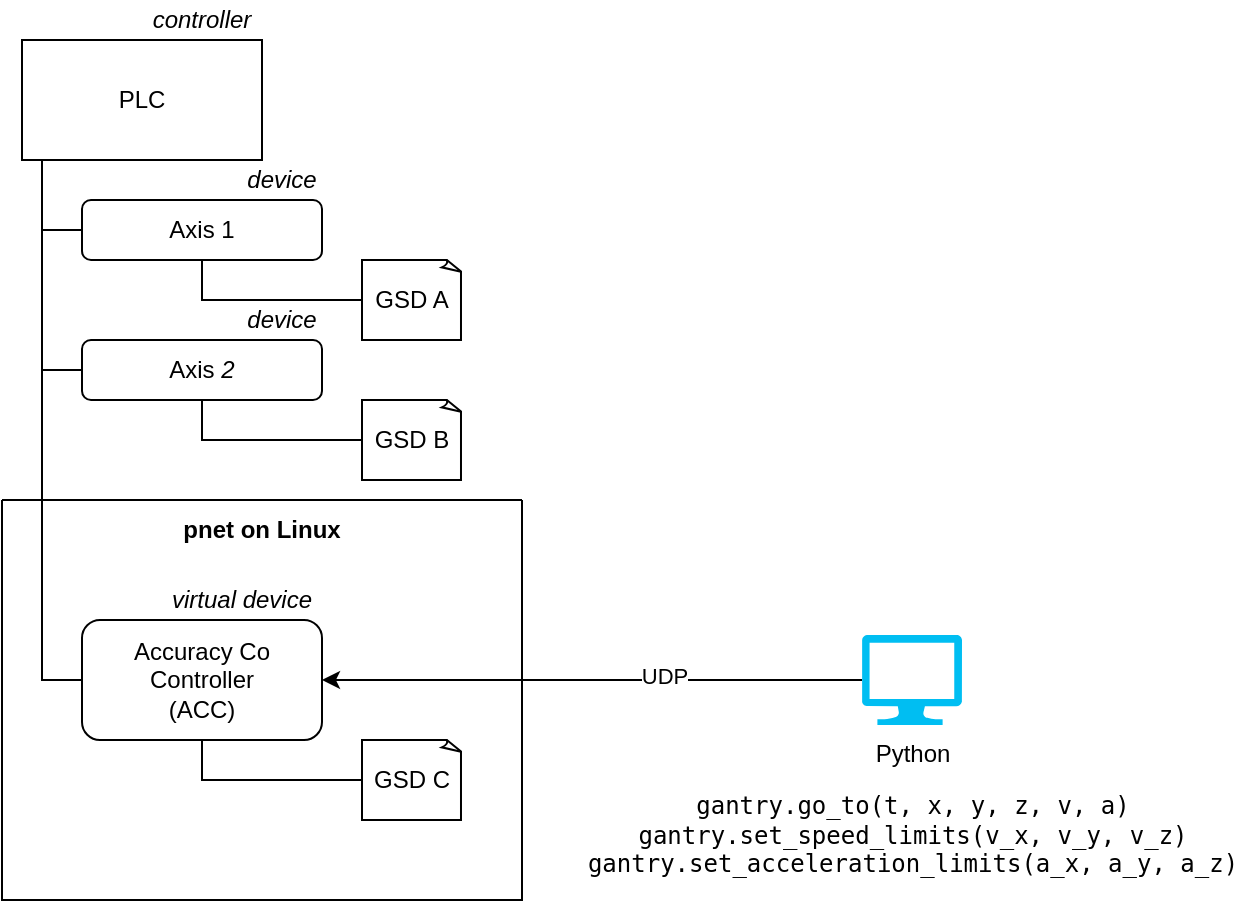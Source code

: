 <mxfile version="20.8.1" type="github">
  <diagram id="7lGQXFfnrCM3LfUt94uL" name="Page-1">
    <mxGraphModel dx="1122" dy="734" grid="1" gridSize="10" guides="1" tooltips="1" connect="1" arrows="1" fold="1" page="1" pageScale="1" pageWidth="850" pageHeight="1100" math="0" shadow="0">
      <root>
        <mxCell id="0" />
        <mxCell id="1" parent="0" />
        <mxCell id="hQnvw_6kECJiyrSSrivd-7" style="edgeStyle=orthogonalEdgeStyle;rounded=0;orthogonalLoop=1;jettySize=auto;html=1;exitX=0;exitY=1;exitDx=0;exitDy=0;entryX=0;entryY=0.5;entryDx=0;entryDy=0;strokeColor=default;endArrow=none;endFill=0;" parent="1" source="hQnvw_6kECJiyrSSrivd-1" target="hQnvw_6kECJiyrSSrivd-4" edge="1">
          <mxGeometry relative="1" as="geometry">
            <Array as="points">
              <mxPoint x="180" y="180" />
              <mxPoint x="180" y="215" />
            </Array>
          </mxGeometry>
        </mxCell>
        <mxCell id="hQnvw_6kECJiyrSSrivd-1" value="&lt;div&gt;PLC&lt;/div&gt;" style="rounded=0;whiteSpace=wrap;html=1;" parent="1" vertex="1">
          <mxGeometry x="170" y="120" width="120" height="60" as="geometry" />
        </mxCell>
        <mxCell id="hQnvw_6kECJiyrSSrivd-4" value="&lt;div&gt;Axis 1&lt;/div&gt;" style="rounded=1;whiteSpace=wrap;html=1;" parent="1" vertex="1">
          <mxGeometry x="200" y="200" width="120" height="30" as="geometry" />
        </mxCell>
        <mxCell id="hQnvw_6kECJiyrSSrivd-10" style="edgeStyle=orthogonalEdgeStyle;rounded=0;orthogonalLoop=1;jettySize=auto;html=1;exitX=0;exitY=0.5;exitDx=0;exitDy=0;strokeColor=default;endArrow=none;endFill=0;" parent="1" source="hQnvw_6kECJiyrSSrivd-8" edge="1">
          <mxGeometry relative="1" as="geometry">
            <mxPoint x="180" y="210" as="targetPoint" />
          </mxGeometry>
        </mxCell>
        <mxCell id="hQnvw_6kECJiyrSSrivd-8" value="&lt;div&gt;Axis &lt;i&gt;2&lt;/i&gt;&lt;br&gt;&lt;/div&gt;" style="rounded=1;whiteSpace=wrap;html=1;" parent="1" vertex="1">
          <mxGeometry x="200" y="270" width="120" height="30" as="geometry" />
        </mxCell>
        <mxCell id="hQnvw_6kECJiyrSSrivd-11" style="edgeStyle=orthogonalEdgeStyle;rounded=0;orthogonalLoop=1;jettySize=auto;html=1;exitX=0;exitY=0.5;exitDx=0;exitDy=0;strokeColor=default;endArrow=none;endFill=0;" parent="1" source="hQnvw_6kECJiyrSSrivd-9" edge="1">
          <mxGeometry relative="1" as="geometry">
            <mxPoint x="180" y="260" as="targetPoint" />
          </mxGeometry>
        </mxCell>
        <mxCell id="hQnvw_6kECJiyrSSrivd-12" value="&lt;i&gt;device&lt;/i&gt;" style="text;html=1;strokeColor=none;fillColor=none;align=center;verticalAlign=middle;whiteSpace=wrap;rounded=0;" parent="1" vertex="1">
          <mxGeometry x="280" y="180" width="40" height="20" as="geometry" />
        </mxCell>
        <mxCell id="hQnvw_6kECJiyrSSrivd-13" value="&lt;i&gt;device&lt;/i&gt;" style="text;html=1;strokeColor=none;fillColor=none;align=center;verticalAlign=middle;whiteSpace=wrap;rounded=0;" parent="1" vertex="1">
          <mxGeometry x="280" y="250" width="40" height="20" as="geometry" />
        </mxCell>
        <mxCell id="hQnvw_6kECJiyrSSrivd-15" value="&lt;i&gt;controller&lt;/i&gt;" style="text;html=1;strokeColor=none;fillColor=none;align=center;verticalAlign=middle;whiteSpace=wrap;rounded=0;" parent="1" vertex="1">
          <mxGeometry x="230" y="100" width="60" height="20" as="geometry" />
        </mxCell>
        <mxCell id="hQnvw_6kECJiyrSSrivd-22" style="edgeStyle=orthogonalEdgeStyle;rounded=0;orthogonalLoop=1;jettySize=auto;html=1;entryX=0.5;entryY=1;entryDx=0;entryDy=0;strokeColor=default;endArrow=none;endFill=0;" parent="1" source="hQnvw_6kECJiyrSSrivd-18" target="hQnvw_6kECJiyrSSrivd-4" edge="1">
          <mxGeometry relative="1" as="geometry" />
        </mxCell>
        <mxCell id="hQnvw_6kECJiyrSSrivd-18" value="GSD A" style="whiteSpace=wrap;html=1;shape=mxgraph.basic.document" parent="1" vertex="1">
          <mxGeometry x="340" y="230" width="50" height="40" as="geometry" />
        </mxCell>
        <mxCell id="hQnvw_6kECJiyrSSrivd-21" style="edgeStyle=orthogonalEdgeStyle;rounded=0;orthogonalLoop=1;jettySize=auto;html=1;entryX=0.5;entryY=1;entryDx=0;entryDy=0;strokeColor=default;endArrow=none;endFill=0;" parent="1" source="hQnvw_6kECJiyrSSrivd-20" target="hQnvw_6kECJiyrSSrivd-8" edge="1">
          <mxGeometry relative="1" as="geometry" />
        </mxCell>
        <mxCell id="hQnvw_6kECJiyrSSrivd-20" value="GSD B" style="whiteSpace=wrap;html=1;shape=mxgraph.basic.document" parent="1" vertex="1">
          <mxGeometry x="340" y="300" width="50" height="40" as="geometry" />
        </mxCell>
        <mxCell id="hQnvw_6kECJiyrSSrivd-25" value="&#xa;&#xa;pnet on Linux" style="swimlane;startSize=0;" parent="1" vertex="1">
          <mxGeometry x="160" y="350" width="260" height="200" as="geometry">
            <mxRectangle x="160" y="350" width="50" height="40" as="alternateBounds" />
          </mxGeometry>
        </mxCell>
        <mxCell id="hQnvw_6kECJiyrSSrivd-9" value="&lt;div&gt;Accuracy Co Controller&lt;/div&gt;&lt;div&gt;(ACC)&lt;/div&gt;" style="rounded=1;whiteSpace=wrap;html=1;" parent="hQnvw_6kECJiyrSSrivd-25" vertex="1">
          <mxGeometry x="40" y="60" width="120" height="60" as="geometry" />
        </mxCell>
        <mxCell id="hQnvw_6kECJiyrSSrivd-16" value="&lt;i&gt;virtual device&lt;/i&gt;" style="text;html=1;strokeColor=none;fillColor=none;align=center;verticalAlign=middle;whiteSpace=wrap;rounded=0;" parent="hQnvw_6kECJiyrSSrivd-25" vertex="1">
          <mxGeometry x="80" y="40" width="80" height="20" as="geometry" />
        </mxCell>
        <mxCell id="hQnvw_6kECJiyrSSrivd-24" style="edgeStyle=orthogonalEdgeStyle;rounded=0;orthogonalLoop=1;jettySize=auto;html=1;exitX=0;exitY=0.5;exitDx=0;exitDy=0;exitPerimeter=0;strokeColor=default;endArrow=none;endFill=0;entryX=0.5;entryY=1;entryDx=0;entryDy=0;" parent="hQnvw_6kECJiyrSSrivd-25" source="hQnvw_6kECJiyrSSrivd-23" target="hQnvw_6kECJiyrSSrivd-9" edge="1">
          <mxGeometry relative="1" as="geometry" />
        </mxCell>
        <mxCell id="hQnvw_6kECJiyrSSrivd-23" value="GSD C" style="whiteSpace=wrap;html=1;shape=mxgraph.basic.document" parent="hQnvw_6kECJiyrSSrivd-25" vertex="1">
          <mxGeometry x="180" y="120" width="50" height="40" as="geometry" />
        </mxCell>
        <mxCell id="kAhAt_XjZ6wsbJzak4BN-2" style="edgeStyle=orthogonalEdgeStyle;rounded=0;orthogonalLoop=1;jettySize=auto;html=1;" edge="1" parent="1" source="kAhAt_XjZ6wsbJzak4BN-1" target="hQnvw_6kECJiyrSSrivd-9">
          <mxGeometry relative="1" as="geometry" />
        </mxCell>
        <mxCell id="kAhAt_XjZ6wsbJzak4BN-5" value="UDP" style="edgeLabel;html=1;align=center;verticalAlign=middle;resizable=0;points=[];" vertex="1" connectable="0" parent="kAhAt_XjZ6wsbJzak4BN-2">
          <mxGeometry x="-0.267" y="-2" relative="1" as="geometry">
            <mxPoint as="offset" />
          </mxGeometry>
        </mxCell>
        <mxCell id="kAhAt_XjZ6wsbJzak4BN-1" value="&lt;div&gt;Python&lt;/div&gt;&lt;div&gt;&lt;pre&gt;gantry.go_to(t, x, y, z, v, a)&lt;br&gt;gantry.set_speed_limits(v_x, v_y, v_z)&lt;br&gt;gantry.set_acceleration_limits(a_x, a_y, a_z)&lt;/pre&gt;&lt;/div&gt;" style="verticalLabelPosition=bottom;html=1;verticalAlign=top;align=center;strokeColor=none;fillColor=#00BEF2;shape=mxgraph.azure.computer;pointerEvents=1;" vertex="1" parent="1">
          <mxGeometry x="590" y="417.5" width="50" height="45" as="geometry" />
        </mxCell>
      </root>
    </mxGraphModel>
  </diagram>
</mxfile>
